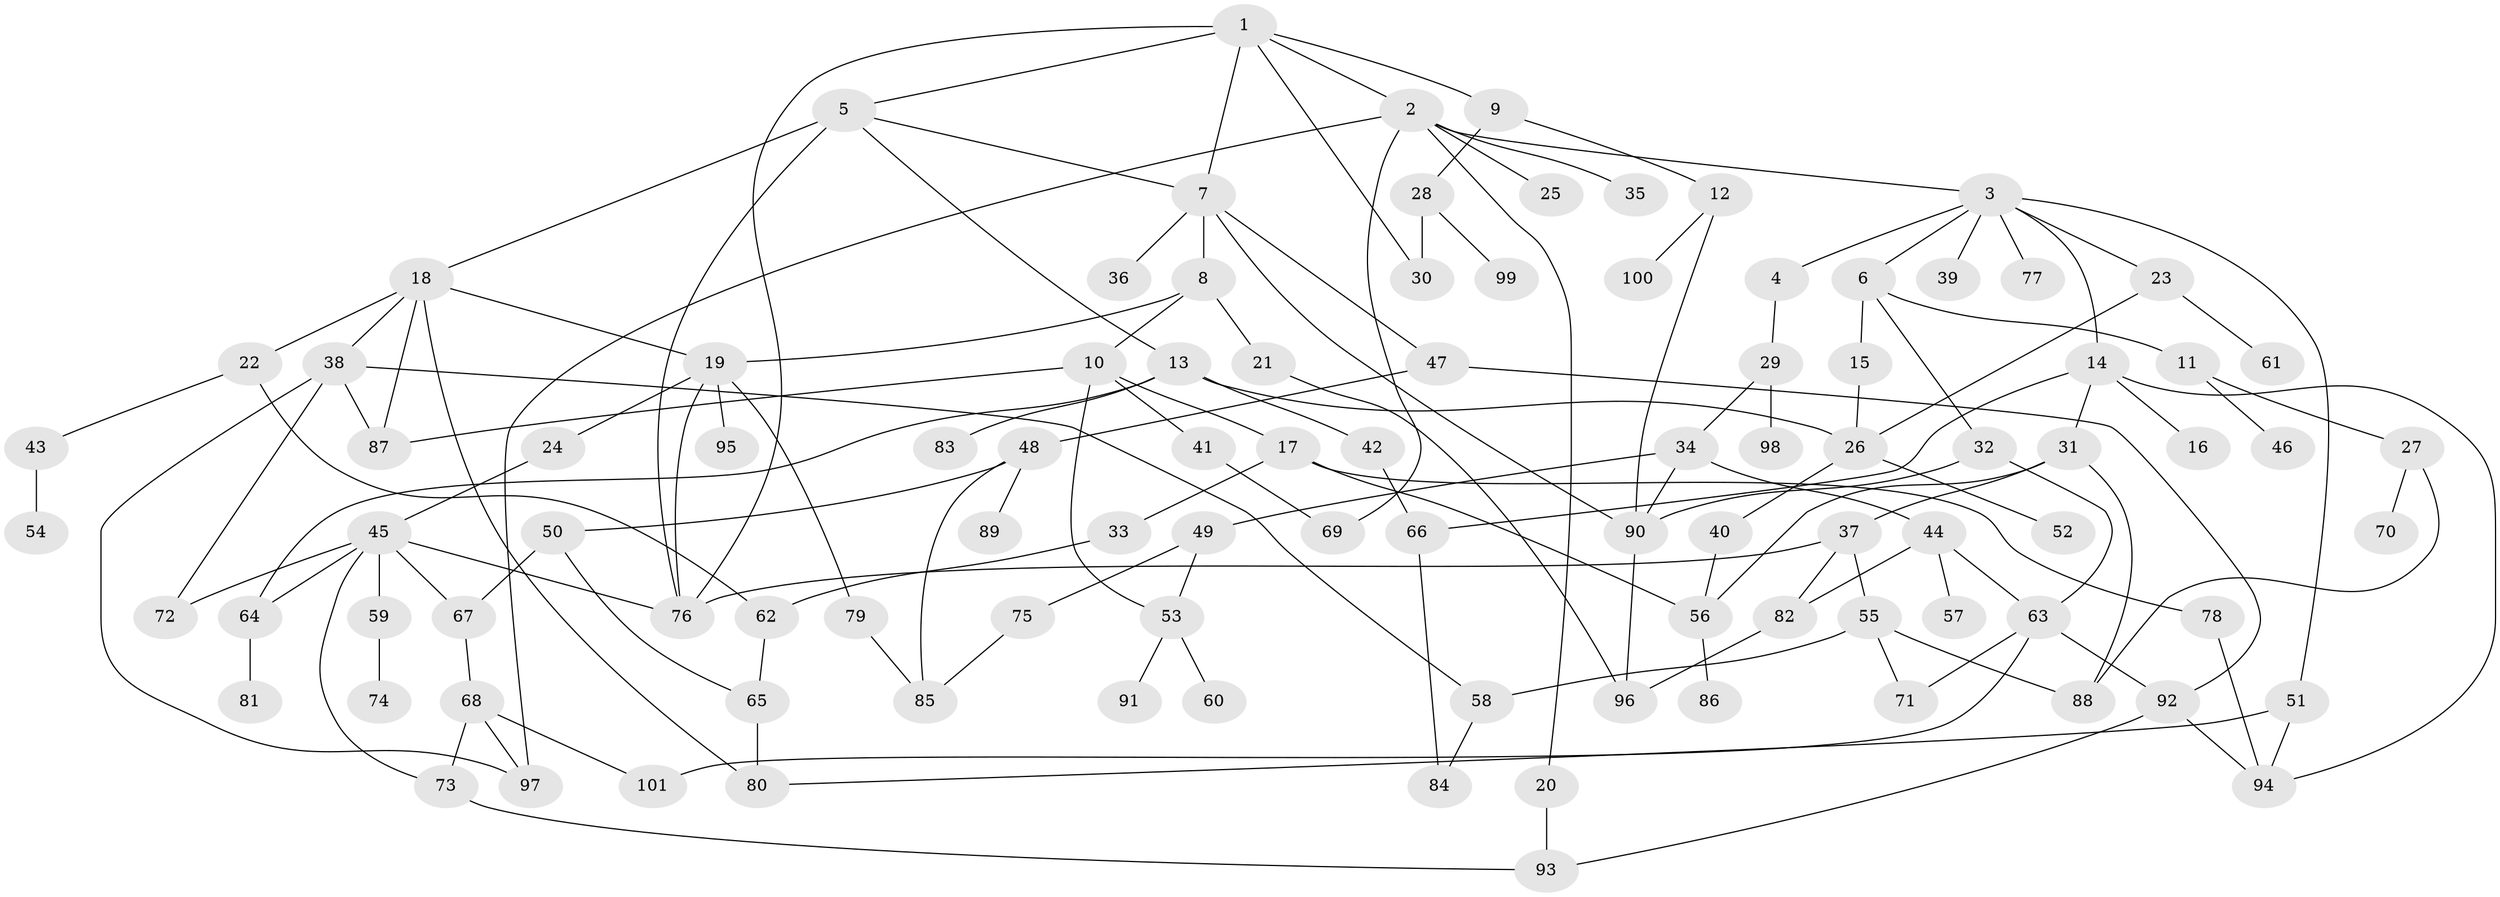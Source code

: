 // Generated by graph-tools (version 1.1) at 2025/41/03/09/25 04:41:13]
// undirected, 101 vertices, 147 edges
graph export_dot {
graph [start="1"]
  node [color=gray90,style=filled];
  1;
  2;
  3;
  4;
  5;
  6;
  7;
  8;
  9;
  10;
  11;
  12;
  13;
  14;
  15;
  16;
  17;
  18;
  19;
  20;
  21;
  22;
  23;
  24;
  25;
  26;
  27;
  28;
  29;
  30;
  31;
  32;
  33;
  34;
  35;
  36;
  37;
  38;
  39;
  40;
  41;
  42;
  43;
  44;
  45;
  46;
  47;
  48;
  49;
  50;
  51;
  52;
  53;
  54;
  55;
  56;
  57;
  58;
  59;
  60;
  61;
  62;
  63;
  64;
  65;
  66;
  67;
  68;
  69;
  70;
  71;
  72;
  73;
  74;
  75;
  76;
  77;
  78;
  79;
  80;
  81;
  82;
  83;
  84;
  85;
  86;
  87;
  88;
  89;
  90;
  91;
  92;
  93;
  94;
  95;
  96;
  97;
  98;
  99;
  100;
  101;
  1 -- 2;
  1 -- 5;
  1 -- 9;
  1 -- 30;
  1 -- 7;
  1 -- 76;
  2 -- 3;
  2 -- 20;
  2 -- 25;
  2 -- 35;
  2 -- 97;
  2 -- 69;
  3 -- 4;
  3 -- 6;
  3 -- 14;
  3 -- 23;
  3 -- 39;
  3 -- 51;
  3 -- 77;
  4 -- 29;
  5 -- 7;
  5 -- 13;
  5 -- 18;
  5 -- 76;
  6 -- 11;
  6 -- 15;
  6 -- 32;
  7 -- 8;
  7 -- 36;
  7 -- 47;
  7 -- 90;
  8 -- 10;
  8 -- 21;
  8 -- 19;
  9 -- 12;
  9 -- 28;
  10 -- 17;
  10 -- 41;
  10 -- 53;
  10 -- 87;
  11 -- 27;
  11 -- 46;
  12 -- 100;
  12 -- 90;
  13 -- 42;
  13 -- 83;
  13 -- 26;
  13 -- 64;
  14 -- 16;
  14 -- 31;
  14 -- 94;
  14 -- 66;
  15 -- 26;
  17 -- 33;
  17 -- 78;
  17 -- 56;
  18 -- 19;
  18 -- 22;
  18 -- 38;
  18 -- 87;
  18 -- 80;
  19 -- 24;
  19 -- 79;
  19 -- 95;
  19 -- 76;
  20 -- 93;
  21 -- 96;
  22 -- 43;
  22 -- 62;
  23 -- 61;
  23 -- 26;
  24 -- 45;
  26 -- 40;
  26 -- 52;
  27 -- 70;
  27 -- 88;
  28 -- 99;
  28 -- 30;
  29 -- 34;
  29 -- 98;
  31 -- 37;
  31 -- 88;
  31 -- 56;
  32 -- 63;
  32 -- 90;
  33 -- 62;
  34 -- 44;
  34 -- 49;
  34 -- 90;
  37 -- 55;
  37 -- 76;
  37 -- 82;
  38 -- 58;
  38 -- 72;
  38 -- 97;
  38 -- 87;
  40 -- 56;
  41 -- 69;
  42 -- 66;
  43 -- 54;
  44 -- 57;
  44 -- 82;
  44 -- 63;
  45 -- 59;
  45 -- 64;
  45 -- 67;
  45 -- 73;
  45 -- 72;
  45 -- 76;
  47 -- 48;
  47 -- 92;
  48 -- 50;
  48 -- 85;
  48 -- 89;
  49 -- 75;
  49 -- 53;
  50 -- 67;
  50 -- 65;
  51 -- 80;
  51 -- 94;
  53 -- 60;
  53 -- 91;
  55 -- 71;
  55 -- 58;
  55 -- 88;
  56 -- 86;
  58 -- 84;
  59 -- 74;
  62 -- 65;
  63 -- 71;
  63 -- 92;
  63 -- 101;
  64 -- 81;
  65 -- 80;
  66 -- 84;
  67 -- 68;
  68 -- 101;
  68 -- 97;
  68 -- 73;
  73 -- 93;
  75 -- 85;
  78 -- 94;
  79 -- 85;
  82 -- 96;
  90 -- 96;
  92 -- 94;
  92 -- 93;
}
